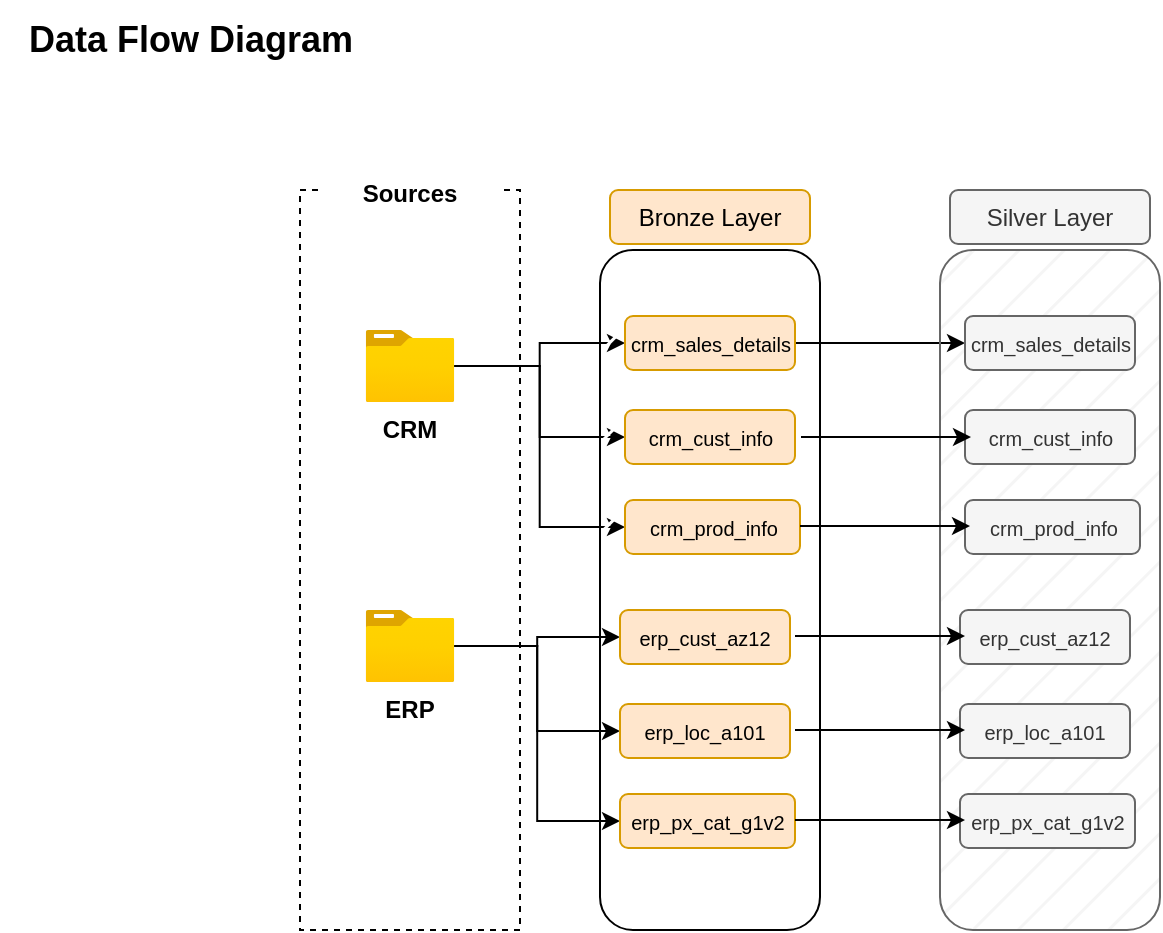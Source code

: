 <mxfile version="26.2.2">
  <diagram name="Page-1" id="zG3NqZBwZe0RXJjB_kZK">
    <mxGraphModel dx="-62" dy="516" grid="1" gridSize="10" guides="1" tooltips="1" connect="1" arrows="1" fold="1" page="1" pageScale="1" pageWidth="850" pageHeight="1100" math="0" shadow="0">
      <root>
        <mxCell id="0" />
        <mxCell id="1" parent="0" />
        <mxCell id="FeYoDRjKLg40EUXZpd3p-1" value="&lt;font style=&quot;font-size: 18px;&quot;&gt;&lt;b&gt;Data Flow Diagram&lt;/b&gt;&lt;/font&gt;" style="text;html=1;align=center;verticalAlign=middle;resizable=0;points=[];autosize=1;strokeColor=none;fillColor=none;" parent="1" vertex="1">
          <mxGeometry x="880" y="25" width="190" height="40" as="geometry" />
        </mxCell>
        <mxCell id="FeYoDRjKLg40EUXZpd3p-2" value="" style="rounded=0;whiteSpace=wrap;html=1;fillColor=none;dashed=1;" parent="1" vertex="1">
          <mxGeometry x="1030" y="120" width="110" height="370" as="geometry" />
        </mxCell>
        <mxCell id="FeYoDRjKLg40EUXZpd3p-3" value="&lt;b&gt;Sources&lt;/b&gt;" style="rounded=1;whiteSpace=wrap;html=1;strokeColor=none;" parent="1" vertex="1">
          <mxGeometry x="1040" y="110" width="90" height="24" as="geometry" />
        </mxCell>
        <mxCell id="FeYoDRjKLg40EUXZpd3p-14" style="edgeStyle=orthogonalEdgeStyle;rounded=0;orthogonalLoop=1;jettySize=auto;html=1;entryX=0;entryY=0.5;entryDx=0;entryDy=0;" parent="1" source="FeYoDRjKLg40EUXZpd3p-4" target="FeYoDRjKLg40EUXZpd3p-12" edge="1">
          <mxGeometry relative="1" as="geometry" />
        </mxCell>
        <mxCell id="FeYoDRjKLg40EUXZpd3p-15" style="edgeStyle=orthogonalEdgeStyle;rounded=0;orthogonalLoop=1;jettySize=auto;html=1;entryX=0;entryY=0.5;entryDx=0;entryDy=0;" parent="1" source="FeYoDRjKLg40EUXZpd3p-4" target="FeYoDRjKLg40EUXZpd3p-11" edge="1">
          <mxGeometry relative="1" as="geometry" />
        </mxCell>
        <mxCell id="FeYoDRjKLg40EUXZpd3p-16" style="edgeStyle=orthogonalEdgeStyle;rounded=0;orthogonalLoop=1;jettySize=auto;html=1;entryX=0;entryY=0.5;entryDx=0;entryDy=0;" parent="1" source="FeYoDRjKLg40EUXZpd3p-4" target="FeYoDRjKLg40EUXZpd3p-13" edge="1">
          <mxGeometry relative="1" as="geometry" />
        </mxCell>
        <mxCell id="FeYoDRjKLg40EUXZpd3p-4" value="" style="image;aspect=fixed;html=1;points=[];align=center;fontSize=12;image=img/lib/azure2/general/Folder_Blank.svg;" parent="1" vertex="1">
          <mxGeometry x="1062.82" y="190" width="44.36" height="36" as="geometry" />
        </mxCell>
        <mxCell id="FeYoDRjKLg40EUXZpd3p-5" value="&lt;b&gt;CRM&lt;/b&gt;" style="text;html=1;align=center;verticalAlign=middle;whiteSpace=wrap;rounded=0;" parent="1" vertex="1">
          <mxGeometry x="1055" y="230" width="60" height="20" as="geometry" />
        </mxCell>
        <mxCell id="FeYoDRjKLg40EUXZpd3p-6" value="&lt;b&gt;ERP&lt;/b&gt;" style="text;html=1;align=center;verticalAlign=middle;whiteSpace=wrap;rounded=0;" parent="1" vertex="1">
          <mxGeometry x="1055" y="370" width="60" height="20" as="geometry" />
        </mxCell>
        <mxCell id="FeYoDRjKLg40EUXZpd3p-21" style="edgeStyle=orthogonalEdgeStyle;rounded=0;orthogonalLoop=1;jettySize=auto;html=1;entryX=0;entryY=0.5;entryDx=0;entryDy=0;" parent="1" source="FeYoDRjKLg40EUXZpd3p-7" target="FeYoDRjKLg40EUXZpd3p-17" edge="1">
          <mxGeometry relative="1" as="geometry" />
        </mxCell>
        <mxCell id="FeYoDRjKLg40EUXZpd3p-22" style="edgeStyle=orthogonalEdgeStyle;rounded=0;orthogonalLoop=1;jettySize=auto;html=1;entryX=0;entryY=0.5;entryDx=0;entryDy=0;" parent="1" source="FeYoDRjKLg40EUXZpd3p-7" target="FeYoDRjKLg40EUXZpd3p-18" edge="1">
          <mxGeometry relative="1" as="geometry" />
        </mxCell>
        <mxCell id="FeYoDRjKLg40EUXZpd3p-23" style="edgeStyle=orthogonalEdgeStyle;rounded=0;orthogonalLoop=1;jettySize=auto;html=1;entryX=0;entryY=0.5;entryDx=0;entryDy=0;" parent="1" source="FeYoDRjKLg40EUXZpd3p-7" target="FeYoDRjKLg40EUXZpd3p-19" edge="1">
          <mxGeometry relative="1" as="geometry" />
        </mxCell>
        <mxCell id="FeYoDRjKLg40EUXZpd3p-7" value="" style="image;aspect=fixed;html=1;points=[];align=center;fontSize=12;image=img/lib/azure2/general/Folder_Blank.svg;" parent="1" vertex="1">
          <mxGeometry x="1062.82" y="330" width="44.36" height="36" as="geometry" />
        </mxCell>
        <mxCell id="FeYoDRjKLg40EUXZpd3p-8" value="" style="rounded=1;whiteSpace=wrap;html=1;fillStyle=hatch;" parent="1" vertex="1">
          <mxGeometry x="1180" y="150" width="110" height="340" as="geometry" />
        </mxCell>
        <mxCell id="FeYoDRjKLg40EUXZpd3p-10" value="Bronze Layer" style="rounded=1;whiteSpace=wrap;html=1;fillColor=#ffe6cc;strokeColor=#d79b00;" parent="1" vertex="1">
          <mxGeometry x="1185" y="120" width="100" height="27" as="geometry" />
        </mxCell>
        <mxCell id="CHF7Ts3Sy9HAa7SA-2jZ-9" style="edgeStyle=orthogonalEdgeStyle;rounded=0;orthogonalLoop=1;jettySize=auto;html=1;entryX=0;entryY=0.5;entryDx=0;entryDy=0;" edge="1" parent="1" source="FeYoDRjKLg40EUXZpd3p-11" target="CHF7Ts3Sy9HAa7SA-2jZ-3">
          <mxGeometry relative="1" as="geometry" />
        </mxCell>
        <mxCell id="FeYoDRjKLg40EUXZpd3p-11" value="&lt;span style=&quot;font-size: 10px;&quot;&gt;crm_sales_details&lt;/span&gt;" style="rounded=1;whiteSpace=wrap;html=1;fillColor=#ffe6cc;strokeColor=#d79b00;" parent="1" vertex="1">
          <mxGeometry x="1192.5" y="183" width="85" height="27" as="geometry" />
        </mxCell>
        <mxCell id="FeYoDRjKLg40EUXZpd3p-12" value="&lt;font size=&quot;1&quot;&gt;crm_cust_info&lt;/font&gt;" style="rounded=1;whiteSpace=wrap;html=1;fillColor=#ffe6cc;strokeColor=#d79b00;" parent="1" vertex="1">
          <mxGeometry x="1192.5" y="230" width="85" height="27" as="geometry" />
        </mxCell>
        <mxCell id="FeYoDRjKLg40EUXZpd3p-13" value="&lt;font style=&quot;font-size: 10px;&quot;&gt;crm_prod_info&lt;/font&gt;" style="rounded=1;whiteSpace=wrap;html=1;fillColor=#ffe6cc;strokeColor=#d79b00;" parent="1" vertex="1">
          <mxGeometry x="1192.5" y="275" width="87.5" height="27" as="geometry" />
        </mxCell>
        <mxCell id="FeYoDRjKLg40EUXZpd3p-17" value="&lt;span style=&quot;font-size: 10px;&quot;&gt;erp_cust_az12&lt;/span&gt;" style="rounded=1;whiteSpace=wrap;html=1;fillColor=#ffe6cc;strokeColor=#d79b00;" parent="1" vertex="1">
          <mxGeometry x="1190" y="330" width="85" height="27" as="geometry" />
        </mxCell>
        <mxCell id="FeYoDRjKLg40EUXZpd3p-18" value="&lt;font size=&quot;1&quot;&gt;erp_loc_a101&lt;/font&gt;" style="rounded=1;whiteSpace=wrap;html=1;fillColor=#ffe6cc;strokeColor=#d79b00;" parent="1" vertex="1">
          <mxGeometry x="1190" y="377" width="85" height="27" as="geometry" />
        </mxCell>
        <mxCell id="FeYoDRjKLg40EUXZpd3p-19" value="&lt;font style=&quot;font-size: 10px;&quot;&gt;erp_px_cat_g1v2&lt;/font&gt;" style="rounded=1;whiteSpace=wrap;html=1;fillColor=#ffe6cc;strokeColor=#d79b00;" parent="1" vertex="1">
          <mxGeometry x="1190" y="422" width="87.5" height="27" as="geometry" />
        </mxCell>
        <mxCell id="CHF7Ts3Sy9HAa7SA-2jZ-1" value="" style="rounded=1;whiteSpace=wrap;html=1;fillStyle=hatch;fillColor=#f5f5f5;fontColor=#333333;strokeColor=#666666;" vertex="1" parent="1">
          <mxGeometry x="1350" y="150" width="110" height="340" as="geometry" />
        </mxCell>
        <mxCell id="CHF7Ts3Sy9HAa7SA-2jZ-2" value="Silver Layer" style="rounded=1;whiteSpace=wrap;html=1;fillColor=#f5f5f5;strokeColor=#666666;fontColor=#333333;" vertex="1" parent="1">
          <mxGeometry x="1355" y="120" width="100" height="27" as="geometry" />
        </mxCell>
        <mxCell id="CHF7Ts3Sy9HAa7SA-2jZ-3" value="&lt;span style=&quot;font-size: 10px;&quot;&gt;crm_sales_details&lt;/span&gt;" style="rounded=1;whiteSpace=wrap;html=1;fillColor=#f5f5f5;strokeColor=#666666;fontColor=#333333;" vertex="1" parent="1">
          <mxGeometry x="1362.5" y="183" width="85" height="27" as="geometry" />
        </mxCell>
        <mxCell id="CHF7Ts3Sy9HAa7SA-2jZ-4" value="&lt;font size=&quot;1&quot;&gt;crm_cust_info&lt;/font&gt;" style="rounded=1;whiteSpace=wrap;html=1;fillColor=#f5f5f5;strokeColor=#666666;fontColor=#333333;" vertex="1" parent="1">
          <mxGeometry x="1362.5" y="230" width="85" height="27" as="geometry" />
        </mxCell>
        <mxCell id="CHF7Ts3Sy9HAa7SA-2jZ-5" value="&lt;font style=&quot;font-size: 10px;&quot;&gt;crm_prod_info&lt;/font&gt;" style="rounded=1;whiteSpace=wrap;html=1;fillColor=#f5f5f5;strokeColor=#666666;fontColor=#333333;" vertex="1" parent="1">
          <mxGeometry x="1362.5" y="275" width="87.5" height="27" as="geometry" />
        </mxCell>
        <mxCell id="CHF7Ts3Sy9HAa7SA-2jZ-6" value="&lt;span style=&quot;font-size: 10px;&quot;&gt;erp_cust_az12&lt;/span&gt;" style="rounded=1;whiteSpace=wrap;html=1;fillColor=#f5f5f5;strokeColor=#666666;fontColor=#333333;" vertex="1" parent="1">
          <mxGeometry x="1360" y="330" width="85" height="27" as="geometry" />
        </mxCell>
        <mxCell id="CHF7Ts3Sy9HAa7SA-2jZ-7" value="&lt;font size=&quot;1&quot;&gt;erp_loc_a101&lt;/font&gt;" style="rounded=1;whiteSpace=wrap;html=1;fillColor=#f5f5f5;strokeColor=#666666;fontColor=#333333;" vertex="1" parent="1">
          <mxGeometry x="1360" y="377" width="85" height="27" as="geometry" />
        </mxCell>
        <mxCell id="CHF7Ts3Sy9HAa7SA-2jZ-8" value="&lt;font style=&quot;font-size: 10px;&quot;&gt;erp_px_cat_g1v2&lt;/font&gt;" style="rounded=1;whiteSpace=wrap;html=1;fillColor=#f5f5f5;strokeColor=#666666;fontColor=#333333;" vertex="1" parent="1">
          <mxGeometry x="1360" y="422" width="87.5" height="27" as="geometry" />
        </mxCell>
        <mxCell id="CHF7Ts3Sy9HAa7SA-2jZ-10" style="edgeStyle=orthogonalEdgeStyle;rounded=0;orthogonalLoop=1;jettySize=auto;html=1;entryX=0;entryY=0.5;entryDx=0;entryDy=0;" edge="1" parent="1">
          <mxGeometry relative="1" as="geometry">
            <mxPoint x="1280.5" y="243.5" as="sourcePoint" />
            <mxPoint x="1365.5" y="243.5" as="targetPoint" />
          </mxGeometry>
        </mxCell>
        <mxCell id="CHF7Ts3Sy9HAa7SA-2jZ-11" style="edgeStyle=orthogonalEdgeStyle;rounded=0;orthogonalLoop=1;jettySize=auto;html=1;entryX=0;entryY=0.5;entryDx=0;entryDy=0;" edge="1" parent="1">
          <mxGeometry relative="1" as="geometry">
            <mxPoint x="1280" y="288" as="sourcePoint" />
            <mxPoint x="1365" y="288" as="targetPoint" />
          </mxGeometry>
        </mxCell>
        <mxCell id="CHF7Ts3Sy9HAa7SA-2jZ-12" style="edgeStyle=orthogonalEdgeStyle;rounded=0;orthogonalLoop=1;jettySize=auto;html=1;entryX=0;entryY=0.5;entryDx=0;entryDy=0;" edge="1" parent="1">
          <mxGeometry relative="1" as="geometry">
            <mxPoint x="1277.5" y="343" as="sourcePoint" />
            <mxPoint x="1362.5" y="343" as="targetPoint" />
          </mxGeometry>
        </mxCell>
        <mxCell id="CHF7Ts3Sy9HAa7SA-2jZ-13" style="edgeStyle=orthogonalEdgeStyle;rounded=0;orthogonalLoop=1;jettySize=auto;html=1;entryX=0;entryY=0.5;entryDx=0;entryDy=0;" edge="1" parent="1">
          <mxGeometry relative="1" as="geometry">
            <mxPoint x="1277.5" y="390" as="sourcePoint" />
            <mxPoint x="1362.5" y="390" as="targetPoint" />
          </mxGeometry>
        </mxCell>
        <mxCell id="CHF7Ts3Sy9HAa7SA-2jZ-14" style="edgeStyle=orthogonalEdgeStyle;rounded=0;orthogonalLoop=1;jettySize=auto;html=1;entryX=0;entryY=0.5;entryDx=0;entryDy=0;" edge="1" parent="1">
          <mxGeometry relative="1" as="geometry">
            <mxPoint x="1277.5" y="435" as="sourcePoint" />
            <mxPoint x="1362.5" y="435" as="targetPoint" />
          </mxGeometry>
        </mxCell>
      </root>
    </mxGraphModel>
  </diagram>
</mxfile>
